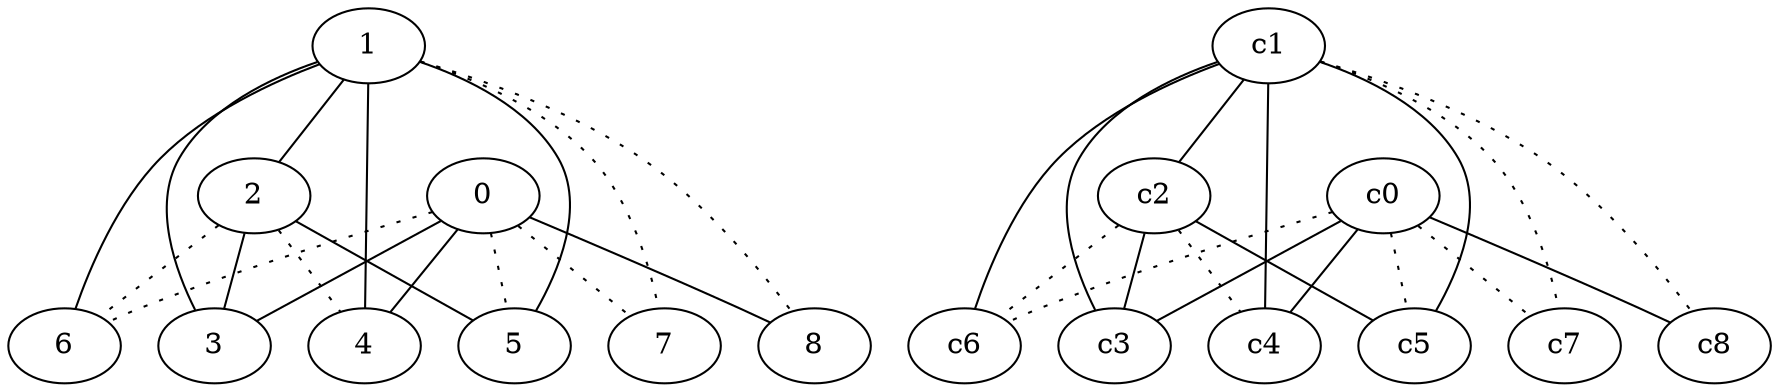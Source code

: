 graph {
a0[label=0];
a1[label=1];
a2[label=2];
a3[label=3];
a4[label=4];
a5[label=5];
a6[label=6];
a7[label=7];
a8[label=8];
a0 -- a3;
a0 -- a4;
a0 -- a5 [style=dotted];
a0 -- a6 [style=dotted];
a0 -- a7 [style=dotted];
a0 -- a8;
a1 -- a2;
a1 -- a3;
a1 -- a4;
a1 -- a5;
a1 -- a6;
a1 -- a7 [style=dotted];
a1 -- a8 [style=dotted];
a2 -- a3;
a2 -- a4 [style=dotted];
a2 -- a5;
a2 -- a6 [style=dotted];
c0 -- c3;
c0 -- c4;
c0 -- c5 [style=dotted];
c0 -- c6 [style=dotted];
c0 -- c7 [style=dotted];
c0 -- c8;
c1 -- c2;
c1 -- c3;
c1 -- c4;
c1 -- c5;
c1 -- c6;
c1 -- c7 [style=dotted];
c1 -- c8 [style=dotted];
c2 -- c3;
c2 -- c4 [style=dotted];
c2 -- c5;
c2 -- c6 [style=dotted];
}

